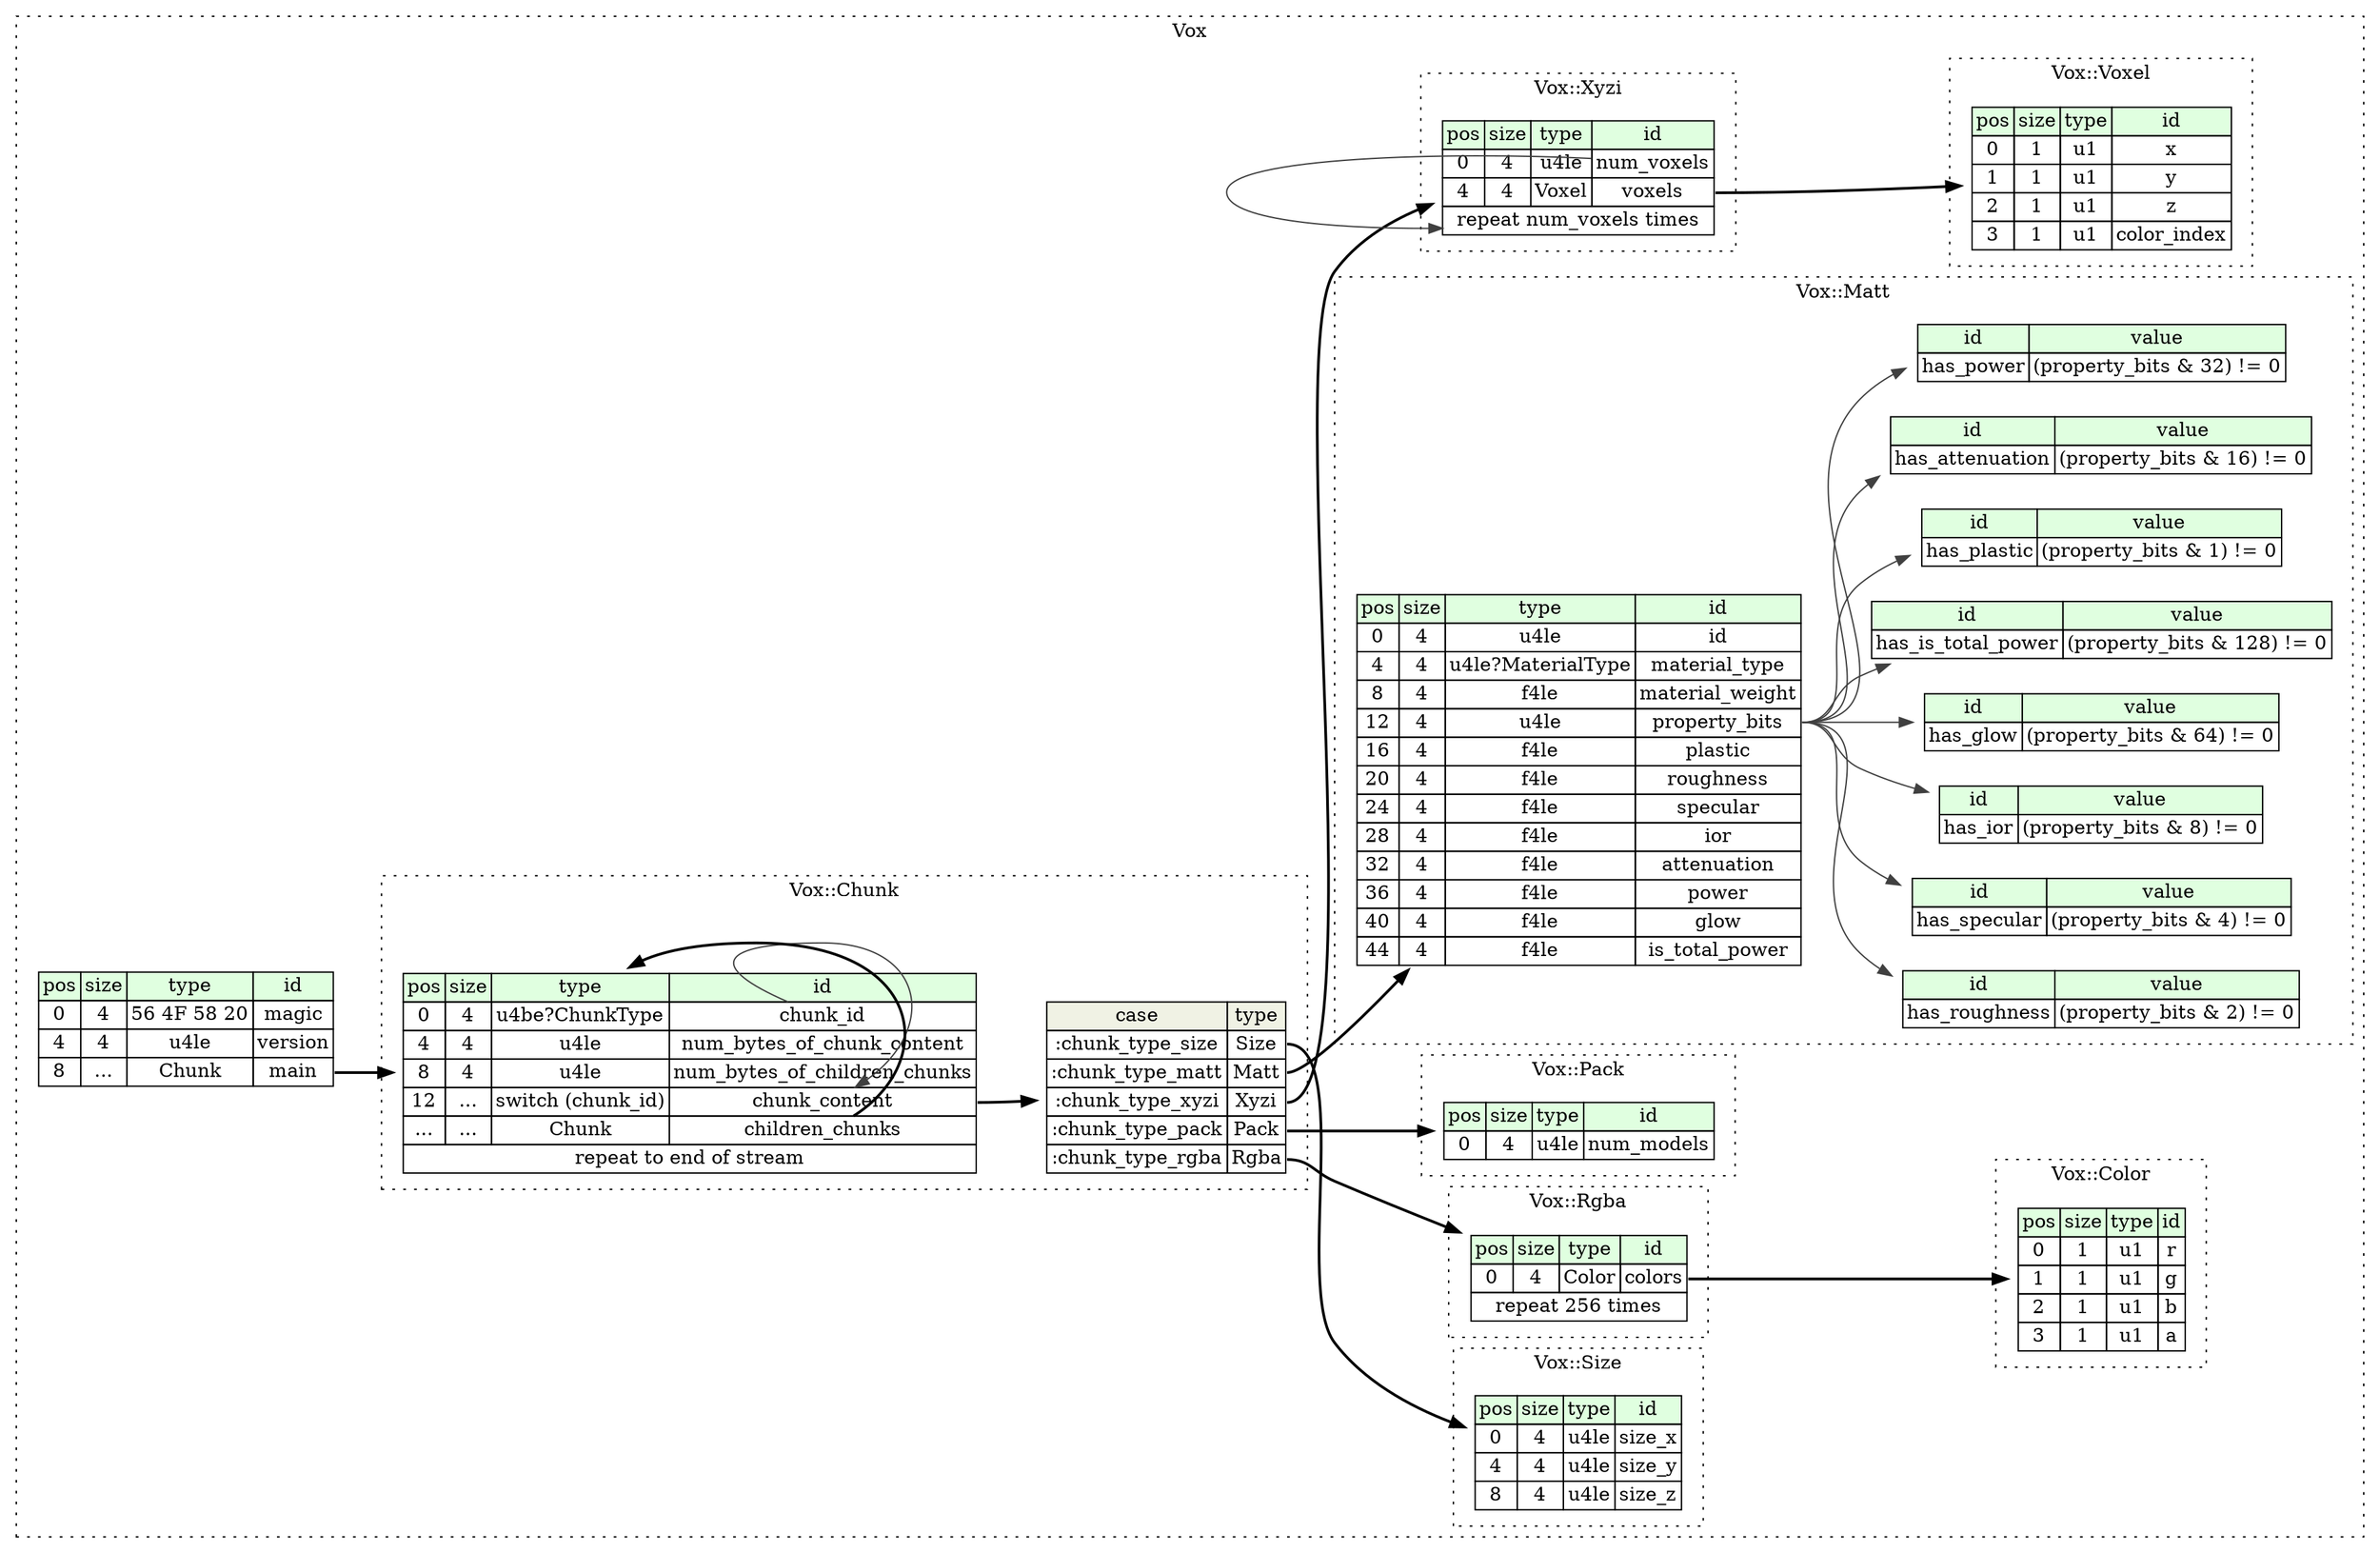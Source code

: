 digraph {
	rankdir=LR;
	node [shape=plaintext];
	subgraph cluster__vox {
		label="Vox";
		graph[style=dotted];

		vox__seq [label=<<TABLE BORDER="0" CELLBORDER="1" CELLSPACING="0">
			<TR><TD BGCOLOR="#E0FFE0">pos</TD><TD BGCOLOR="#E0FFE0">size</TD><TD BGCOLOR="#E0FFE0">type</TD><TD BGCOLOR="#E0FFE0">id</TD></TR>
			<TR><TD PORT="magic_pos">0</TD><TD PORT="magic_size">4</TD><TD>56 4F 58 20</TD><TD PORT="magic_type">magic</TD></TR>
			<TR><TD PORT="version_pos">4</TD><TD PORT="version_size">4</TD><TD>u4le</TD><TD PORT="version_type">version</TD></TR>
			<TR><TD PORT="main_pos">8</TD><TD PORT="main_size">...</TD><TD>Chunk</TD><TD PORT="main_type">main</TD></TR>
		</TABLE>>];
		subgraph cluster__chunk {
			label="Vox::Chunk";
			graph[style=dotted];

			chunk__seq [label=<<TABLE BORDER="0" CELLBORDER="1" CELLSPACING="0">
				<TR><TD BGCOLOR="#E0FFE0">pos</TD><TD BGCOLOR="#E0FFE0">size</TD><TD BGCOLOR="#E0FFE0">type</TD><TD BGCOLOR="#E0FFE0">id</TD></TR>
				<TR><TD PORT="chunk_id_pos">0</TD><TD PORT="chunk_id_size">4</TD><TD>u4be?ChunkType</TD><TD PORT="chunk_id_type">chunk_id</TD></TR>
				<TR><TD PORT="num_bytes_of_chunk_content_pos">4</TD><TD PORT="num_bytes_of_chunk_content_size">4</TD><TD>u4le</TD><TD PORT="num_bytes_of_chunk_content_type">num_bytes_of_chunk_content</TD></TR>
				<TR><TD PORT="num_bytes_of_children_chunks_pos">8</TD><TD PORT="num_bytes_of_children_chunks_size">4</TD><TD>u4le</TD><TD PORT="num_bytes_of_children_chunks_type">num_bytes_of_children_chunks</TD></TR>
				<TR><TD PORT="chunk_content_pos">12</TD><TD PORT="chunk_content_size">...</TD><TD>switch (chunk_id)</TD><TD PORT="chunk_content_type">chunk_content</TD></TR>
				<TR><TD PORT="children_chunks_pos">...</TD><TD PORT="children_chunks_size">...</TD><TD>Chunk</TD><TD PORT="children_chunks_type">children_chunks</TD></TR>
				<TR><TD COLSPAN="4" PORT="children_chunks__repeat">repeat to end of stream</TD></TR>
			</TABLE>>];
chunk__seq_chunk_content_switch [label=<<TABLE BORDER="0" CELLBORDER="1" CELLSPACING="0">
	<TR><TD BGCOLOR="#F0F2E4">case</TD><TD BGCOLOR="#F0F2E4">type</TD></TR>
	<TR><TD>:chunk_type_size</TD><TD PORT="case0">Size</TD></TR>
	<TR><TD>:chunk_type_matt</TD><TD PORT="case1">Matt</TD></TR>
	<TR><TD>:chunk_type_xyzi</TD><TD PORT="case2">Xyzi</TD></TR>
	<TR><TD>:chunk_type_pack</TD><TD PORT="case3">Pack</TD></TR>
	<TR><TD>:chunk_type_rgba</TD><TD PORT="case4">Rgba</TD></TR>
</TABLE>>];
		}
		subgraph cluster__size {
			label="Vox::Size";
			graph[style=dotted];

			size__seq [label=<<TABLE BORDER="0" CELLBORDER="1" CELLSPACING="0">
				<TR><TD BGCOLOR="#E0FFE0">pos</TD><TD BGCOLOR="#E0FFE0">size</TD><TD BGCOLOR="#E0FFE0">type</TD><TD BGCOLOR="#E0FFE0">id</TD></TR>
				<TR><TD PORT="size_x_pos">0</TD><TD PORT="size_x_size">4</TD><TD>u4le</TD><TD PORT="size_x_type">size_x</TD></TR>
				<TR><TD PORT="size_y_pos">4</TD><TD PORT="size_y_size">4</TD><TD>u4le</TD><TD PORT="size_y_type">size_y</TD></TR>
				<TR><TD PORT="size_z_pos">8</TD><TD PORT="size_z_size">4</TD><TD>u4le</TD><TD PORT="size_z_type">size_z</TD></TR>
			</TABLE>>];
		}
		subgraph cluster__rgba {
			label="Vox::Rgba";
			graph[style=dotted];

			rgba__seq [label=<<TABLE BORDER="0" CELLBORDER="1" CELLSPACING="0">
				<TR><TD BGCOLOR="#E0FFE0">pos</TD><TD BGCOLOR="#E0FFE0">size</TD><TD BGCOLOR="#E0FFE0">type</TD><TD BGCOLOR="#E0FFE0">id</TD></TR>
				<TR><TD PORT="colors_pos">0</TD><TD PORT="colors_size">4</TD><TD>Color</TD><TD PORT="colors_type">colors</TD></TR>
				<TR><TD COLSPAN="4" PORT="colors__repeat">repeat 256 times</TD></TR>
			</TABLE>>];
		}
		subgraph cluster__pack {
			label="Vox::Pack";
			graph[style=dotted];

			pack__seq [label=<<TABLE BORDER="0" CELLBORDER="1" CELLSPACING="0">
				<TR><TD BGCOLOR="#E0FFE0">pos</TD><TD BGCOLOR="#E0FFE0">size</TD><TD BGCOLOR="#E0FFE0">type</TD><TD BGCOLOR="#E0FFE0">id</TD></TR>
				<TR><TD PORT="num_models_pos">0</TD><TD PORT="num_models_size">4</TD><TD>u4le</TD><TD PORT="num_models_type">num_models</TD></TR>
			</TABLE>>];
		}
		subgraph cluster__matt {
			label="Vox::Matt";
			graph[style=dotted];

			matt__seq [label=<<TABLE BORDER="0" CELLBORDER="1" CELLSPACING="0">
				<TR><TD BGCOLOR="#E0FFE0">pos</TD><TD BGCOLOR="#E0FFE0">size</TD><TD BGCOLOR="#E0FFE0">type</TD><TD BGCOLOR="#E0FFE0">id</TD></TR>
				<TR><TD PORT="id_pos">0</TD><TD PORT="id_size">4</TD><TD>u4le</TD><TD PORT="id_type">id</TD></TR>
				<TR><TD PORT="material_type_pos">4</TD><TD PORT="material_type_size">4</TD><TD>u4le?MaterialType</TD><TD PORT="material_type_type">material_type</TD></TR>
				<TR><TD PORT="material_weight_pos">8</TD><TD PORT="material_weight_size">4</TD><TD>f4le</TD><TD PORT="material_weight_type">material_weight</TD></TR>
				<TR><TD PORT="property_bits_pos">12</TD><TD PORT="property_bits_size">4</TD><TD>u4le</TD><TD PORT="property_bits_type">property_bits</TD></TR>
				<TR><TD PORT="plastic_pos">16</TD><TD PORT="plastic_size">4</TD><TD>f4le</TD><TD PORT="plastic_type">plastic</TD></TR>
				<TR><TD PORT="roughness_pos">20</TD><TD PORT="roughness_size">4</TD><TD>f4le</TD><TD PORT="roughness_type">roughness</TD></TR>
				<TR><TD PORT="specular_pos">24</TD><TD PORT="specular_size">4</TD><TD>f4le</TD><TD PORT="specular_type">specular</TD></TR>
				<TR><TD PORT="ior_pos">28</TD><TD PORT="ior_size">4</TD><TD>f4le</TD><TD PORT="ior_type">ior</TD></TR>
				<TR><TD PORT="attenuation_pos">32</TD><TD PORT="attenuation_size">4</TD><TD>f4le</TD><TD PORT="attenuation_type">attenuation</TD></TR>
				<TR><TD PORT="power_pos">36</TD><TD PORT="power_size">4</TD><TD>f4le</TD><TD PORT="power_type">power</TD></TR>
				<TR><TD PORT="glow_pos">40</TD><TD PORT="glow_size">4</TD><TD>f4le</TD><TD PORT="glow_type">glow</TD></TR>
				<TR><TD PORT="is_total_power_pos">44</TD><TD PORT="is_total_power_size">4</TD><TD>f4le</TD><TD PORT="is_total_power_type">is_total_power</TD></TR>
			</TABLE>>];
			matt__inst__has_is_total_power [label=<<TABLE BORDER="0" CELLBORDER="1" CELLSPACING="0">
				<TR><TD BGCOLOR="#E0FFE0">id</TD><TD BGCOLOR="#E0FFE0">value</TD></TR>
				<TR><TD>has_is_total_power</TD><TD>(property_bits &amp; 128) != 0</TD></TR>
			</TABLE>>];
			matt__inst__has_plastic [label=<<TABLE BORDER="0" CELLBORDER="1" CELLSPACING="0">
				<TR><TD BGCOLOR="#E0FFE0">id</TD><TD BGCOLOR="#E0FFE0">value</TD></TR>
				<TR><TD>has_plastic</TD><TD>(property_bits &amp; 1) != 0</TD></TR>
			</TABLE>>];
			matt__inst__has_attenuation [label=<<TABLE BORDER="0" CELLBORDER="1" CELLSPACING="0">
				<TR><TD BGCOLOR="#E0FFE0">id</TD><TD BGCOLOR="#E0FFE0">value</TD></TR>
				<TR><TD>has_attenuation</TD><TD>(property_bits &amp; 16) != 0</TD></TR>
			</TABLE>>];
			matt__inst__has_power [label=<<TABLE BORDER="0" CELLBORDER="1" CELLSPACING="0">
				<TR><TD BGCOLOR="#E0FFE0">id</TD><TD BGCOLOR="#E0FFE0">value</TD></TR>
				<TR><TD>has_power</TD><TD>(property_bits &amp; 32) != 0</TD></TR>
			</TABLE>>];
			matt__inst__has_roughness [label=<<TABLE BORDER="0" CELLBORDER="1" CELLSPACING="0">
				<TR><TD BGCOLOR="#E0FFE0">id</TD><TD BGCOLOR="#E0FFE0">value</TD></TR>
				<TR><TD>has_roughness</TD><TD>(property_bits &amp; 2) != 0</TD></TR>
			</TABLE>>];
			matt__inst__has_specular [label=<<TABLE BORDER="0" CELLBORDER="1" CELLSPACING="0">
				<TR><TD BGCOLOR="#E0FFE0">id</TD><TD BGCOLOR="#E0FFE0">value</TD></TR>
				<TR><TD>has_specular</TD><TD>(property_bits &amp; 4) != 0</TD></TR>
			</TABLE>>];
			matt__inst__has_ior [label=<<TABLE BORDER="0" CELLBORDER="1" CELLSPACING="0">
				<TR><TD BGCOLOR="#E0FFE0">id</TD><TD BGCOLOR="#E0FFE0">value</TD></TR>
				<TR><TD>has_ior</TD><TD>(property_bits &amp; 8) != 0</TD></TR>
			</TABLE>>];
			matt__inst__has_glow [label=<<TABLE BORDER="0" CELLBORDER="1" CELLSPACING="0">
				<TR><TD BGCOLOR="#E0FFE0">id</TD><TD BGCOLOR="#E0FFE0">value</TD></TR>
				<TR><TD>has_glow</TD><TD>(property_bits &amp; 64) != 0</TD></TR>
			</TABLE>>];
		}
		subgraph cluster__xyzi {
			label="Vox::Xyzi";
			graph[style=dotted];

			xyzi__seq [label=<<TABLE BORDER="0" CELLBORDER="1" CELLSPACING="0">
				<TR><TD BGCOLOR="#E0FFE0">pos</TD><TD BGCOLOR="#E0FFE0">size</TD><TD BGCOLOR="#E0FFE0">type</TD><TD BGCOLOR="#E0FFE0">id</TD></TR>
				<TR><TD PORT="num_voxels_pos">0</TD><TD PORT="num_voxels_size">4</TD><TD>u4le</TD><TD PORT="num_voxels_type">num_voxels</TD></TR>
				<TR><TD PORT="voxels_pos">4</TD><TD PORT="voxels_size">4</TD><TD>Voxel</TD><TD PORT="voxels_type">voxels</TD></TR>
				<TR><TD COLSPAN="4" PORT="voxels__repeat">repeat num_voxels times</TD></TR>
			</TABLE>>];
		}
		subgraph cluster__color {
			label="Vox::Color";
			graph[style=dotted];

			color__seq [label=<<TABLE BORDER="0" CELLBORDER="1" CELLSPACING="0">
				<TR><TD BGCOLOR="#E0FFE0">pos</TD><TD BGCOLOR="#E0FFE0">size</TD><TD BGCOLOR="#E0FFE0">type</TD><TD BGCOLOR="#E0FFE0">id</TD></TR>
				<TR><TD PORT="r_pos">0</TD><TD PORT="r_size">1</TD><TD>u1</TD><TD PORT="r_type">r</TD></TR>
				<TR><TD PORT="g_pos">1</TD><TD PORT="g_size">1</TD><TD>u1</TD><TD PORT="g_type">g</TD></TR>
				<TR><TD PORT="b_pos">2</TD><TD PORT="b_size">1</TD><TD>u1</TD><TD PORT="b_type">b</TD></TR>
				<TR><TD PORT="a_pos">3</TD><TD PORT="a_size">1</TD><TD>u1</TD><TD PORT="a_type">a</TD></TR>
			</TABLE>>];
		}
		subgraph cluster__voxel {
			label="Vox::Voxel";
			graph[style=dotted];

			voxel__seq [label=<<TABLE BORDER="0" CELLBORDER="1" CELLSPACING="0">
				<TR><TD BGCOLOR="#E0FFE0">pos</TD><TD BGCOLOR="#E0FFE0">size</TD><TD BGCOLOR="#E0FFE0">type</TD><TD BGCOLOR="#E0FFE0">id</TD></TR>
				<TR><TD PORT="x_pos">0</TD><TD PORT="x_size">1</TD><TD>u1</TD><TD PORT="x_type">x</TD></TR>
				<TR><TD PORT="y_pos">1</TD><TD PORT="y_size">1</TD><TD>u1</TD><TD PORT="y_type">y</TD></TR>
				<TR><TD PORT="z_pos">2</TD><TD PORT="z_size">1</TD><TD>u1</TD><TD PORT="z_type">z</TD></TR>
				<TR><TD PORT="color_index_pos">3</TD><TD PORT="color_index_size">1</TD><TD>u1</TD><TD PORT="color_index_type">color_index</TD></TR>
			</TABLE>>];
		}
	}
	vox__seq:main_type -> chunk__seq [style=bold];
	chunk__seq:chunk_content_type -> chunk__seq_chunk_content_switch [style=bold];
	chunk__seq_chunk_content_switch:case0 -> size__seq [style=bold];
	chunk__seq_chunk_content_switch:case1 -> matt__seq [style=bold];
	chunk__seq_chunk_content_switch:case2 -> xyzi__seq [style=bold];
	chunk__seq_chunk_content_switch:case3 -> pack__seq [style=bold];
	chunk__seq_chunk_content_switch:case4 -> rgba__seq [style=bold];
	chunk__seq:chunk_id_type -> chunk__seq:chunk_content_type [color="#404040"];
	chunk__seq:children_chunks_type -> chunk__seq [style=bold];
	rgba__seq:colors_type -> color__seq [style=bold];
	matt__seq:property_bits_type -> matt__inst__has_is_total_power [color="#404040"];
	matt__seq:property_bits_type -> matt__inst__has_plastic [color="#404040"];
	matt__seq:property_bits_type -> matt__inst__has_attenuation [color="#404040"];
	matt__seq:property_bits_type -> matt__inst__has_power [color="#404040"];
	matt__seq:property_bits_type -> matt__inst__has_roughness [color="#404040"];
	matt__seq:property_bits_type -> matt__inst__has_specular [color="#404040"];
	matt__seq:property_bits_type -> matt__inst__has_ior [color="#404040"];
	matt__seq:property_bits_type -> matt__inst__has_glow [color="#404040"];
	xyzi__seq:voxels_type -> voxel__seq [style=bold];
	xyzi__seq:num_voxels_type -> xyzi__seq:voxels__repeat [color="#404040"];
}
